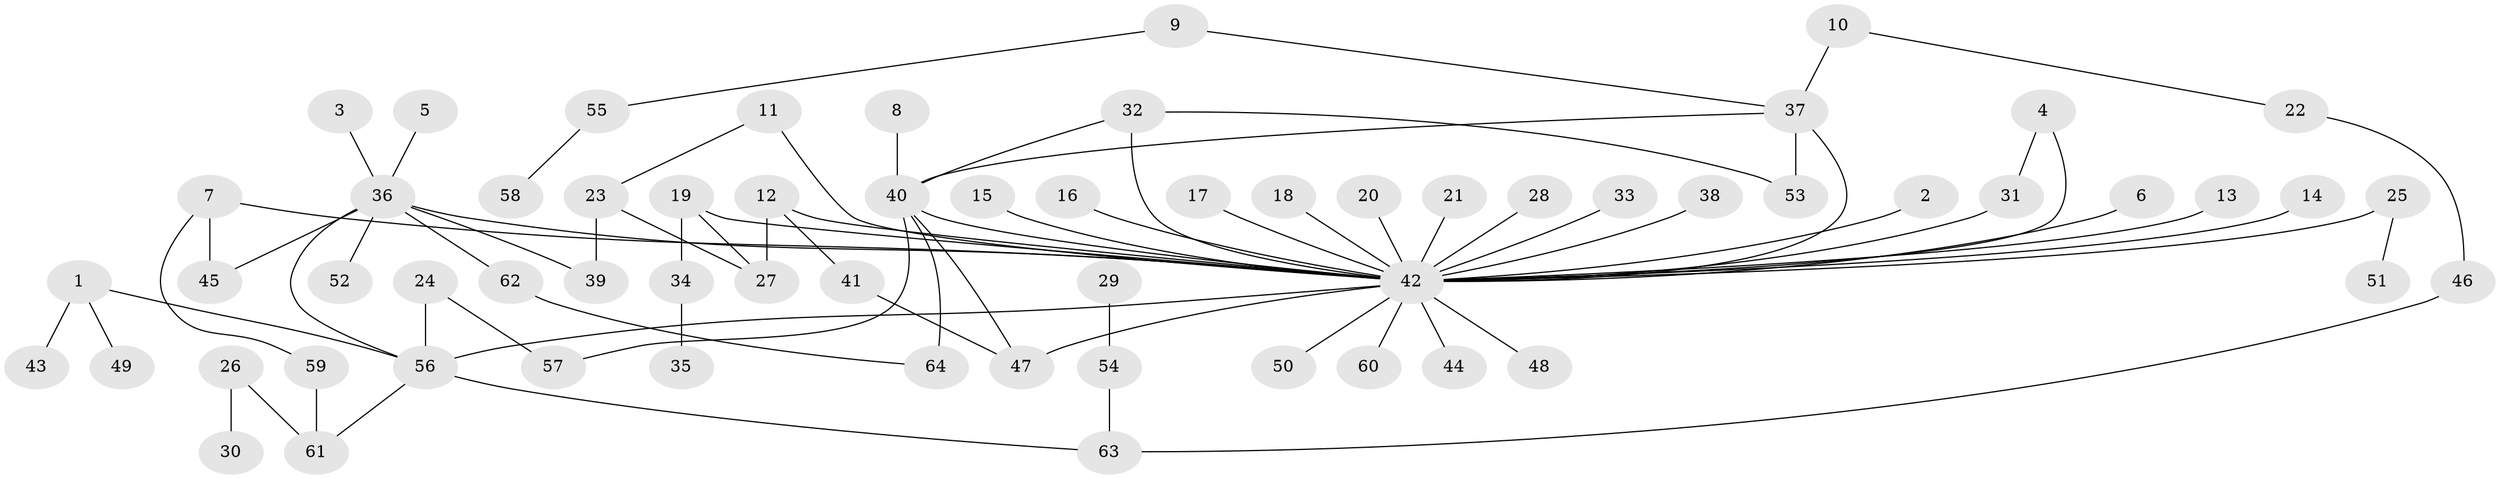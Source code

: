 // original degree distribution, {34: 0.009433962264150943, 4: 0.09433962264150944, 3: 0.1320754716981132, 9: 0.018867924528301886, 1: 0.5094339622641509, 10: 0.009433962264150943, 2: 0.2169811320754717, 6: 0.009433962264150943}
// Generated by graph-tools (version 1.1) at 2025/36/03/04/25 23:36:45]
// undirected, 64 vertices, 78 edges
graph export_dot {
  node [color=gray90,style=filled];
  1;
  2;
  3;
  4;
  5;
  6;
  7;
  8;
  9;
  10;
  11;
  12;
  13;
  14;
  15;
  16;
  17;
  18;
  19;
  20;
  21;
  22;
  23;
  24;
  25;
  26;
  27;
  28;
  29;
  30;
  31;
  32;
  33;
  34;
  35;
  36;
  37;
  38;
  39;
  40;
  41;
  42;
  43;
  44;
  45;
  46;
  47;
  48;
  49;
  50;
  51;
  52;
  53;
  54;
  55;
  56;
  57;
  58;
  59;
  60;
  61;
  62;
  63;
  64;
  1 -- 43 [weight=1.0];
  1 -- 49 [weight=1.0];
  1 -- 56 [weight=1.0];
  2 -- 42 [weight=1.0];
  3 -- 36 [weight=1.0];
  4 -- 31 [weight=1.0];
  4 -- 42 [weight=1.0];
  5 -- 36 [weight=1.0];
  6 -- 42 [weight=1.0];
  7 -- 42 [weight=1.0];
  7 -- 45 [weight=1.0];
  7 -- 59 [weight=1.0];
  8 -- 40 [weight=1.0];
  9 -- 37 [weight=1.0];
  9 -- 55 [weight=1.0];
  10 -- 22 [weight=1.0];
  10 -- 37 [weight=1.0];
  11 -- 23 [weight=1.0];
  11 -- 42 [weight=1.0];
  12 -- 27 [weight=1.0];
  12 -- 41 [weight=1.0];
  12 -- 42 [weight=1.0];
  13 -- 42 [weight=1.0];
  14 -- 42 [weight=1.0];
  15 -- 42 [weight=1.0];
  16 -- 42 [weight=1.0];
  17 -- 42 [weight=1.0];
  18 -- 42 [weight=1.0];
  19 -- 27 [weight=1.0];
  19 -- 34 [weight=1.0];
  19 -- 42 [weight=1.0];
  20 -- 42 [weight=1.0];
  21 -- 42 [weight=1.0];
  22 -- 46 [weight=1.0];
  23 -- 27 [weight=1.0];
  23 -- 39 [weight=1.0];
  24 -- 56 [weight=2.0];
  24 -- 57 [weight=1.0];
  25 -- 42 [weight=1.0];
  25 -- 51 [weight=1.0];
  26 -- 30 [weight=1.0];
  26 -- 61 [weight=1.0];
  28 -- 42 [weight=3.0];
  29 -- 54 [weight=1.0];
  31 -- 42 [weight=1.0];
  32 -- 40 [weight=1.0];
  32 -- 42 [weight=1.0];
  32 -- 53 [weight=1.0];
  33 -- 42 [weight=1.0];
  34 -- 35 [weight=1.0];
  36 -- 39 [weight=1.0];
  36 -- 42 [weight=1.0];
  36 -- 45 [weight=1.0];
  36 -- 52 [weight=1.0];
  36 -- 56 [weight=1.0];
  36 -- 62 [weight=1.0];
  37 -- 40 [weight=1.0];
  37 -- 42 [weight=1.0];
  37 -- 53 [weight=1.0];
  38 -- 42 [weight=1.0];
  40 -- 42 [weight=1.0];
  40 -- 47 [weight=1.0];
  40 -- 57 [weight=1.0];
  40 -- 64 [weight=2.0];
  41 -- 47 [weight=1.0];
  42 -- 44 [weight=1.0];
  42 -- 47 [weight=1.0];
  42 -- 48 [weight=1.0];
  42 -- 50 [weight=1.0];
  42 -- 56 [weight=1.0];
  42 -- 60 [weight=1.0];
  46 -- 63 [weight=1.0];
  54 -- 63 [weight=1.0];
  55 -- 58 [weight=1.0];
  56 -- 61 [weight=1.0];
  56 -- 63 [weight=1.0];
  59 -- 61 [weight=1.0];
  62 -- 64 [weight=1.0];
}
